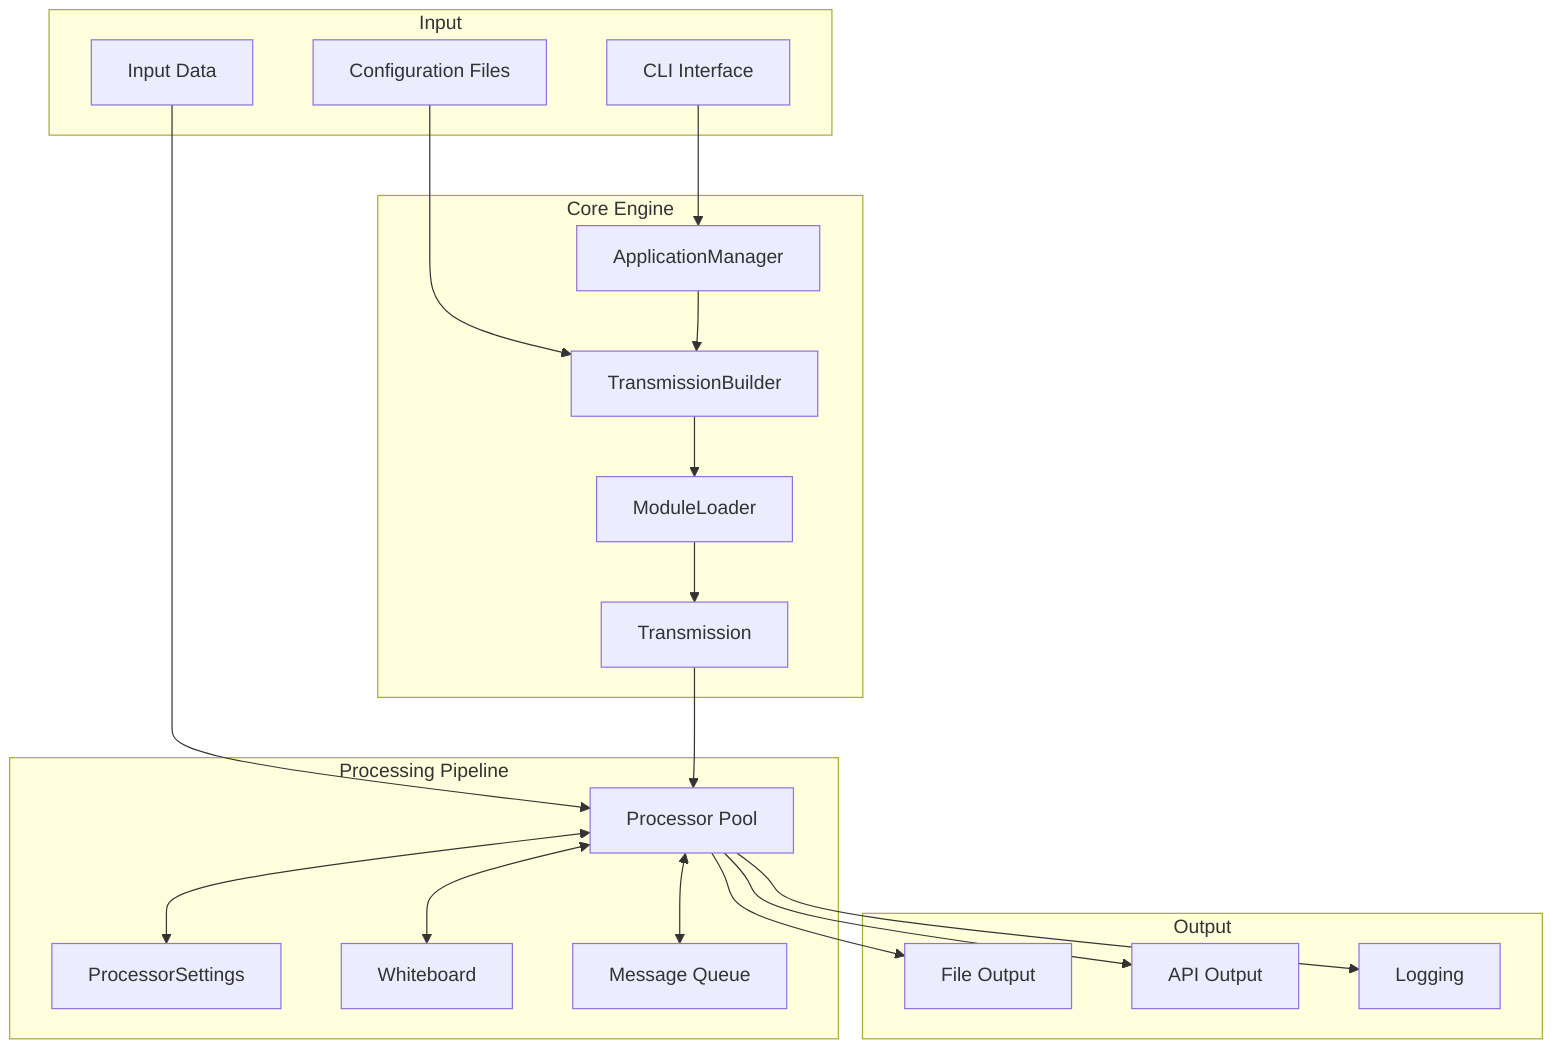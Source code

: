 flowchart TB
    subgraph Input
        CLI[CLI Interface]
        Config[Configuration Files]
        Data[Input Data]
    end

    subgraph Core["Core Engine"]
        AM[ApplicationManager]
        TB[TransmissionBuilder]
        ML[ModuleLoader]
        Trans[Transmission]
    end

    subgraph Processing["Processing Pipeline"]
        PP[Processor Pool]
        PS[ProcessorSettings]
        WB[Whiteboard]
        Queue[Message Queue]
    end

    subgraph Output
        FileOut[File Output]
        APIOut[API Output]
        Log[Logging]
    end

    CLI --> AM
    Config --> TB
    Data --> PP
    
    AM --> TB
    TB --> ML
    ML --> Trans
    Trans --> PP
    
    PP <--> PS
    PP <--> WB
    PP <--> Queue
    
    PP --> FileOut
    PP --> APIOut
    PP --> Log

    class Core emphasis
    class Processing accent